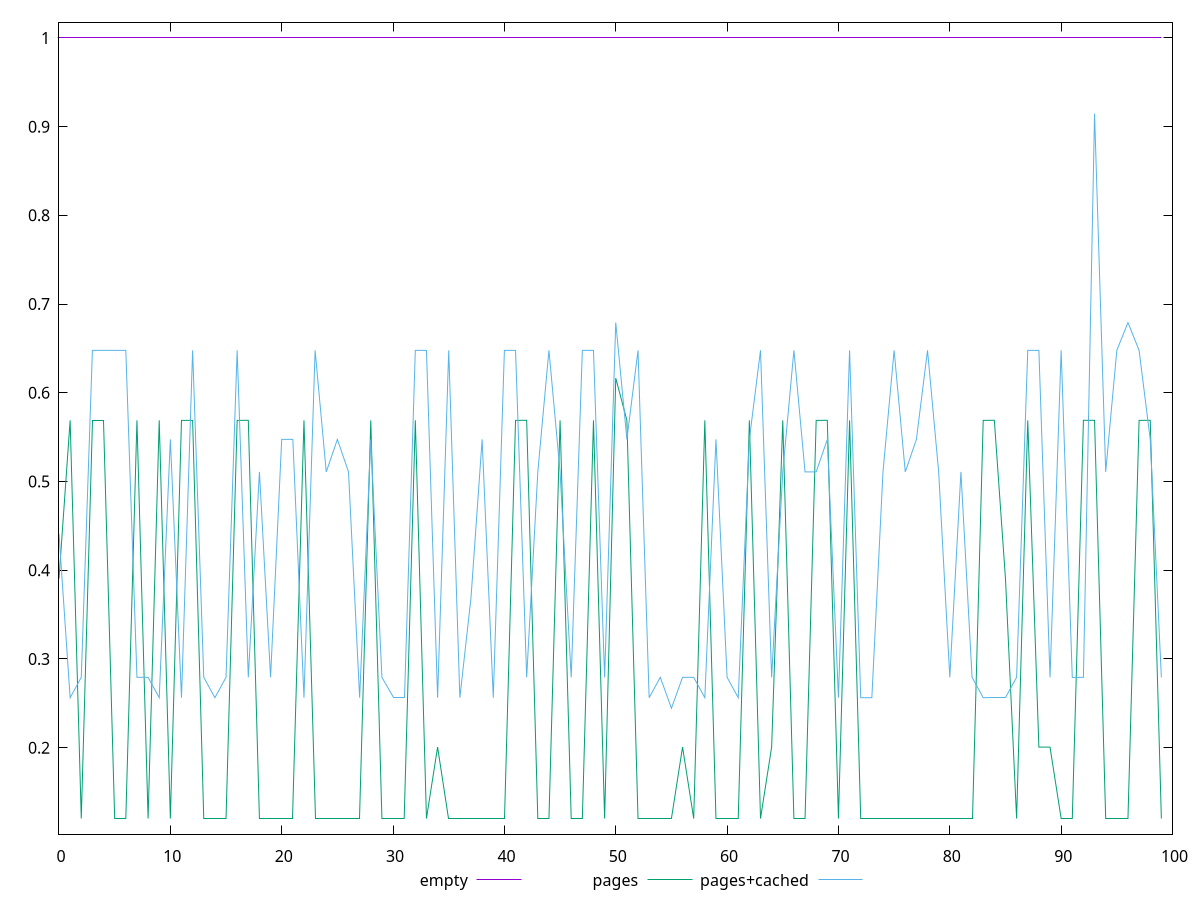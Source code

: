 $_empty <<EOF
1
1
1
1
1
1
1
1
1
1
1
1
1
1
1
1
1
1
1
1
1
1
1
1
1
1
1
1
1
1
1
1
1
1
1
1
1
1
1
1
1
1
1
1
1
1
1
1
1
1
1
1
1
1
1
1
1
1
1
1
1
1
1
1
1
1
1
1
1
1
1
1
1
1
1
1
1
1
1
1
1
1
1
1
1
1
1
1
1
1
1
1
1
1
1
1
1
1
1
1
EOF
$_pages <<EOF
0.390600481264235
0.5689426830122603
0.12012837920341812
0.5689518661631368
0.5689518661631368
0.12012239637508093
0.12012659481575477
0.568883805569806
0.12012265877274908
0.5689518661631368
0.12012538774702203
0.5688989295946074
0.568907031880387
0.12012407573138717
0.12011211089848361
0.12012659481575477
0.5689145940953813
0.5689518661631368
0.12012239637508093
0.12012538774702203
0.12012538774702203
0.12012538774702203
0.568945113835011
0.12012407573138717
0.12012659481575477
0.12012706715074128
0.12011651883761654
0.12011179605270605
0.5689518661631368
0.12012108439648689
0.12012538774702203
0.12011814562338824
0.56896050923478
0.12012239637508093
0.20064404885511194
0.12012407573138717
0.12012538774702203
0.12011777828248232
0.12012113687531878
0.12012407573138717
0.12012538774702203
0.5689224264725372
0.5689518661631368
0.12011966747785252
0.12012407573138717
0.5689224264725372
0.1201241282117006
0.12011515445590654
0.5689518661631368
0.12012659481575477
0.616559429273424
0.5689364709466537
0.1201241282117006
0.12011966747785252
0.12012538774702203
0.12011966747785252
0.20063554595130828
0.12012538774702203
0.5689224264725372
0.12011966747785252
0.12011667626740596
0.12012659481575477
0.5689224264725372
0.12012360340973571
0.200638722813542
0.5689081121919914
0.12012538774702203
0.12011966747785252
0.568907031880387
0.56895807836048
0.12013005865455195
0.5689518661631368
0.12011966747785252
0.12012407573138717
0.12012659481575477
0.12011966747785252
0.12012837920341812
0.12011510198003778
0.12012538774702203
0.12012958630623005
0.12012538774702203
0.12012360340973571
0.12012538774702203
0.5689224264725372
0.5689518661631368
0.390600481264235
0.12012265877274908
0.5689272879905201
0.20063339692915655
0.20062807120195092
0.12012239637508093
0.12011090399475044
0.5689518661631368
0.5689378213911764
0.12012538774702203
0.12012239637508093
0.12011667626740596
0.5689210760566532
0.5689518661631368
0.12012659481575477
EOF
$_pagesCached <<EOF
0.4407658236920955
0.2562799742322955
0.2792339672875268
0.6478094412464981
0.6478262898091901
0.6478026427763179
0.6478194912354696
0.2792823224708178
0.2792409513664286
0.25630090007589573
0.5475006786881829
0.2562630880677941
0.6477955487650243
0.27927923284149514
0.2562978406257559
0.27928232247081786
0.6478194912354696
0.27927587459061665
0.5108287408726042
0.27925169647155035
0.5474731822549327
0.547485751911919
0.25631069058395844
0.6478262898091901
0.5107702446850244
0.5474797289216318
0.5108287408726042
0.25631069058395844
0.5474731822549327
0.2792823224708178
0.2562979630029969
0.2562979630029969
0.6478262898091901
0.6478194912354696
0.25630371480519626
0.6478262898091901
0.2562979630029969
0.36902074152472114
0.547464802615606
0.25629392458768646
0.6478041207010639
0.6478121015288112
0.27926821794167
0.5108405889204024
0.6478262898091901
0.5108146716302604
0.27923759361264283
0.6478194912354696
0.6478094412464981
0.2792823224708178
0.6791210476180626
0.547485751911919
0.6478041207010639
0.25631766656974647
0.2792746656309755
0.24444197763032915
0.2792899795373541
0.27923638483195345
0.2563048162301851
0.547485751911919
0.27927923284149514
0.2563078757711227
0.5474585179554102
0.6478262898091901
0.27927923284149514
0.5108405889204024
0.6478194912354696
0.5108287408726042
0.5108405889204024
0.5473914852760438
0.2563048162301851
0.6478121015288112
0.25630371480519626
0.25630090007589573
0.5108265193905918
0.6477116064197075
0.5108208423085594
0.5473914852760438
0.6478194912354696
0.5108349117006254
0.27927923284149514
0.5108405889204024
0.27927923284149514
0.2562978406257559
0.2563078757711227
0.25630371480519626
0.2792823224708178
0.6478121015288112
0.6478194912354696
0.2792823224708178
0.6478121015288112
0.27923759361264283
0.2792440405384208
0.9145821263333085
0.5108220764520992
0.6478209691827246
0.6791301408114965
0.6478094412464981
0.547485751911919
0.27928997953735407
EOF
set key outside below
set terminal pngcairo
set output "report_00004_2020-11-02T20-21-41.718Z/cumulative-layout-shift/cumulative-layout-shift_empty_pages_pages+cached.png"
set yrange [0.10251312207464544:1.017597781920105]
plot $_empty title "empty" with line ,$_pages title "pages" with line ,$_pagesCached title "pages+cached" with line ,